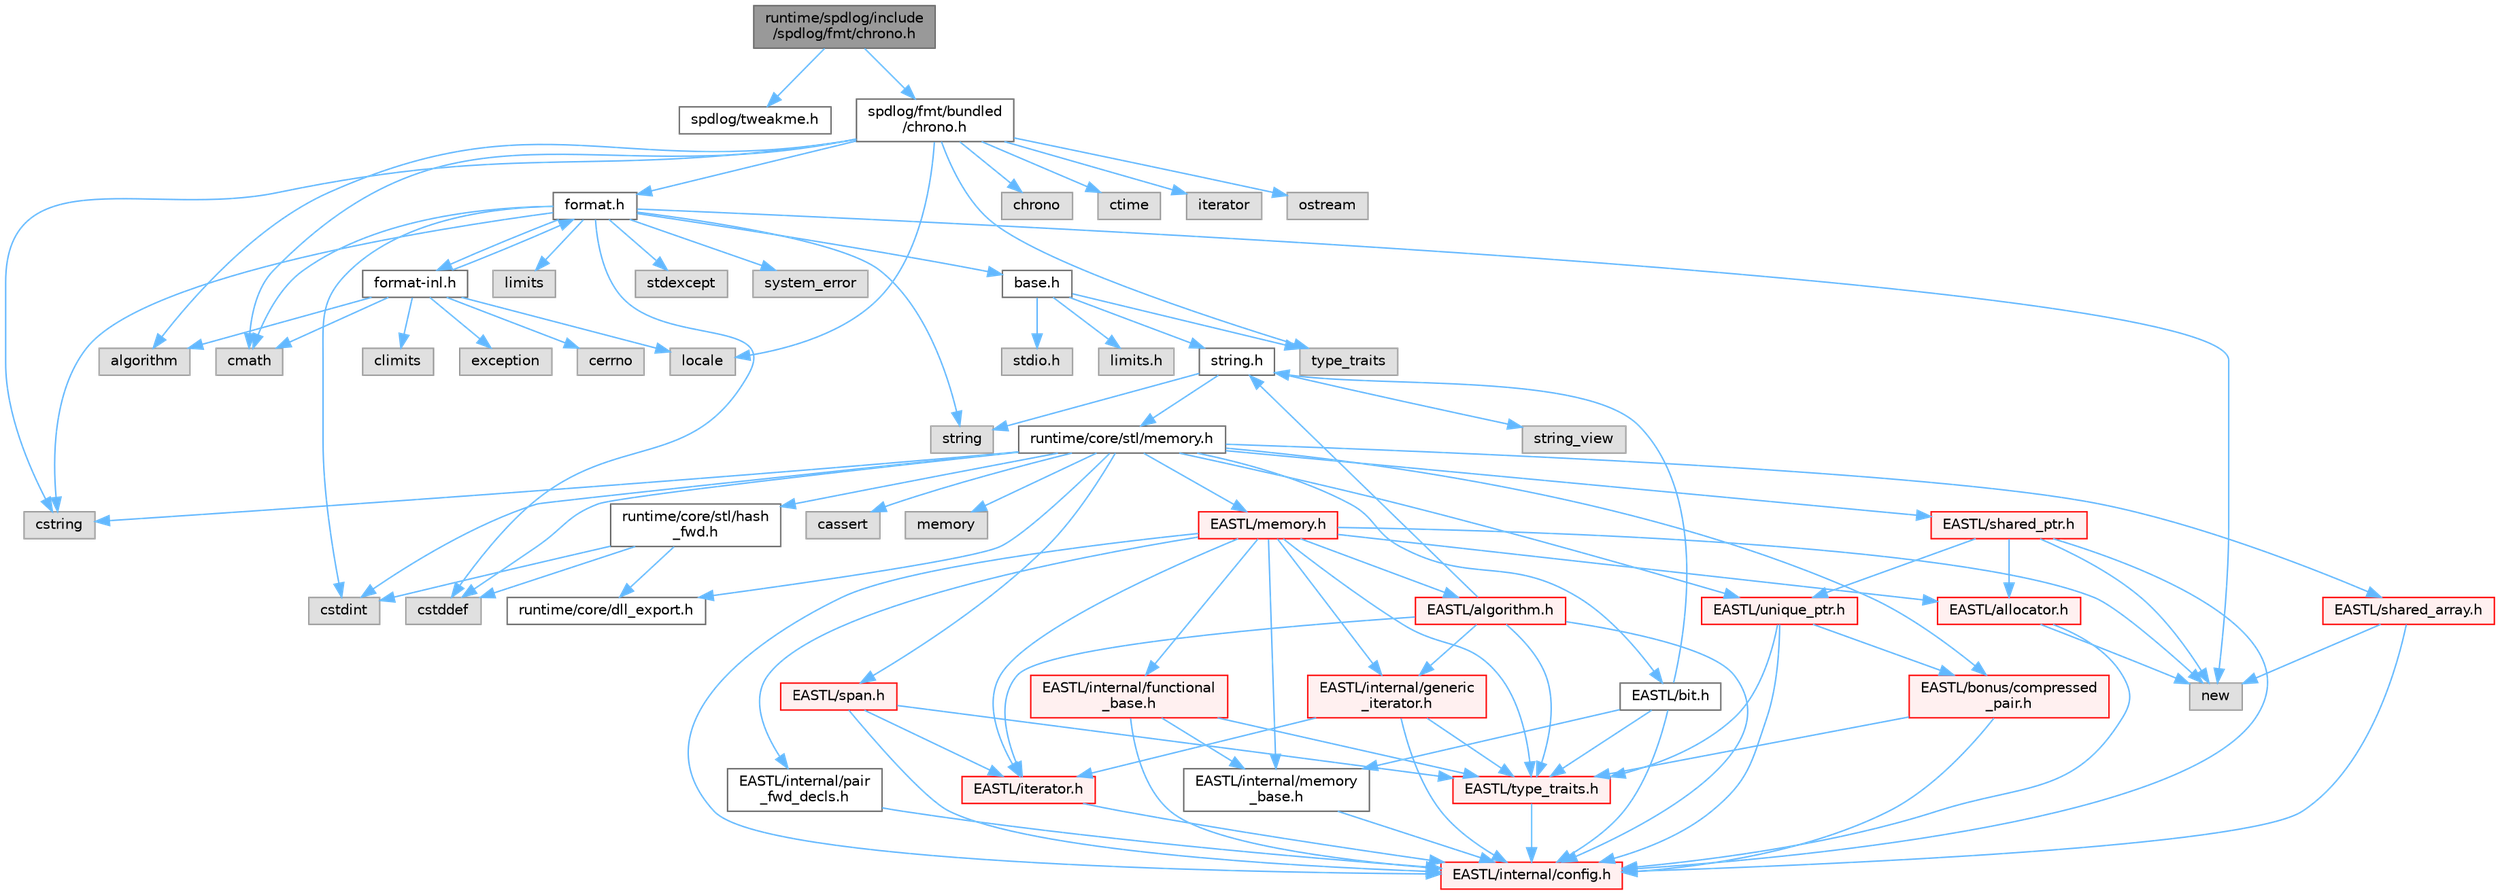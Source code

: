 digraph "runtime/spdlog/include/spdlog/fmt/chrono.h"
{
 // LATEX_PDF_SIZE
  bgcolor="transparent";
  edge [fontname=Helvetica,fontsize=10,labelfontname=Helvetica,labelfontsize=10];
  node [fontname=Helvetica,fontsize=10,shape=box,height=0.2,width=0.4];
  Node1 [id="Node000001",label="runtime/spdlog/include\l/spdlog/fmt/chrono.h",height=0.2,width=0.4,color="gray40", fillcolor="grey60", style="filled", fontcolor="black",tooltip=" "];
  Node1 -> Node2 [id="edge1_Node000001_Node000002",color="steelblue1",style="solid",tooltip=" "];
  Node2 [id="Node000002",label="spdlog/tweakme.h",height=0.2,width=0.4,color="grey40", fillcolor="white", style="filled",URL="$tweakme_8h.html",tooltip=" "];
  Node1 -> Node3 [id="edge2_Node000001_Node000003",color="steelblue1",style="solid",tooltip=" "];
  Node3 [id="Node000003",label="spdlog/fmt/bundled\l/chrono.h",height=0.2,width=0.4,color="grey40", fillcolor="white", style="filled",URL="$spdlog_2include_2spdlog_2fmt_2bundled_2chrono_8h.html",tooltip=" "];
  Node3 -> Node4 [id="edge3_Node000003_Node000004",color="steelblue1",style="solid",tooltip=" "];
  Node4 [id="Node000004",label="algorithm",height=0.2,width=0.4,color="grey60", fillcolor="#E0E0E0", style="filled",tooltip=" "];
  Node3 -> Node5 [id="edge4_Node000003_Node000005",color="steelblue1",style="solid",tooltip=" "];
  Node5 [id="Node000005",label="chrono",height=0.2,width=0.4,color="grey60", fillcolor="#E0E0E0", style="filled",tooltip=" "];
  Node3 -> Node6 [id="edge5_Node000003_Node000006",color="steelblue1",style="solid",tooltip=" "];
  Node6 [id="Node000006",label="cmath",height=0.2,width=0.4,color="grey60", fillcolor="#E0E0E0", style="filled",tooltip=" "];
  Node3 -> Node7 [id="edge6_Node000003_Node000007",color="steelblue1",style="solid",tooltip=" "];
  Node7 [id="Node000007",label="cstring",height=0.2,width=0.4,color="grey60", fillcolor="#E0E0E0", style="filled",tooltip=" "];
  Node3 -> Node8 [id="edge7_Node000003_Node000008",color="steelblue1",style="solid",tooltip=" "];
  Node8 [id="Node000008",label="ctime",height=0.2,width=0.4,color="grey60", fillcolor="#E0E0E0", style="filled",tooltip=" "];
  Node3 -> Node9 [id="edge8_Node000003_Node000009",color="steelblue1",style="solid",tooltip=" "];
  Node9 [id="Node000009",label="iterator",height=0.2,width=0.4,color="grey60", fillcolor="#E0E0E0", style="filled",tooltip=" "];
  Node3 -> Node10 [id="edge9_Node000003_Node000010",color="steelblue1",style="solid",tooltip=" "];
  Node10 [id="Node000010",label="locale",height=0.2,width=0.4,color="grey60", fillcolor="#E0E0E0", style="filled",tooltip=" "];
  Node3 -> Node11 [id="edge10_Node000003_Node000011",color="steelblue1",style="solid",tooltip=" "];
  Node11 [id="Node000011",label="ostream",height=0.2,width=0.4,color="grey60", fillcolor="#E0E0E0", style="filled",tooltip=" "];
  Node3 -> Node12 [id="edge11_Node000003_Node000012",color="steelblue1",style="solid",tooltip=" "];
  Node12 [id="Node000012",label="type_traits",height=0.2,width=0.4,color="grey60", fillcolor="#E0E0E0", style="filled",tooltip=" "];
  Node3 -> Node13 [id="edge12_Node000003_Node000013",color="steelblue1",style="solid",tooltip=" "];
  Node13 [id="Node000013",label="format.h",height=0.2,width=0.4,color="grey40", fillcolor="white", style="filled",URL="$spdlog_2include_2spdlog_2fmt_2bundled_2format_8h.html",tooltip=" "];
  Node13 -> Node14 [id="edge13_Node000013_Node000014",color="steelblue1",style="solid",tooltip=" "];
  Node14 [id="Node000014",label="base.h",height=0.2,width=0.4,color="grey40", fillcolor="white", style="filled",URL="$base_8h.html",tooltip=" "];
  Node14 -> Node15 [id="edge14_Node000014_Node000015",color="steelblue1",style="solid",tooltip=" "];
  Node15 [id="Node000015",label="limits.h",height=0.2,width=0.4,color="grey60", fillcolor="#E0E0E0", style="filled",tooltip=" "];
  Node14 -> Node16 [id="edge15_Node000014_Node000016",color="steelblue1",style="solid",tooltip=" "];
  Node16 [id="Node000016",label="stdio.h",height=0.2,width=0.4,color="grey60", fillcolor="#E0E0E0", style="filled",tooltip=" "];
  Node14 -> Node17 [id="edge16_Node000014_Node000017",color="steelblue1",style="solid",tooltip=" "];
  Node17 [id="Node000017",label="string.h",height=0.2,width=0.4,color="grey40", fillcolor="white", style="filled",URL="$string_8h.html",tooltip=" "];
  Node17 -> Node18 [id="edge17_Node000017_Node000018",color="steelblue1",style="solid",tooltip=" "];
  Node18 [id="Node000018",label="string",height=0.2,width=0.4,color="grey60", fillcolor="#E0E0E0", style="filled",tooltip=" "];
  Node17 -> Node19 [id="edge18_Node000017_Node000019",color="steelblue1",style="solid",tooltip=" "];
  Node19 [id="Node000019",label="string_view",height=0.2,width=0.4,color="grey60", fillcolor="#E0E0E0", style="filled",tooltip=" "];
  Node17 -> Node20 [id="edge19_Node000017_Node000020",color="steelblue1",style="solid",tooltip=" "];
  Node20 [id="Node000020",label="runtime/core/stl/memory.h",height=0.2,width=0.4,color="grey40", fillcolor="white", style="filled",URL="$core_2stl_2memory_8h.html",tooltip=" "];
  Node20 -> Node21 [id="edge20_Node000020_Node000021",color="steelblue1",style="solid",tooltip=" "];
  Node21 [id="Node000021",label="cstddef",height=0.2,width=0.4,color="grey60", fillcolor="#E0E0E0", style="filled",tooltip=" "];
  Node20 -> Node22 [id="edge21_Node000020_Node000022",color="steelblue1",style="solid",tooltip=" "];
  Node22 [id="Node000022",label="cstdint",height=0.2,width=0.4,color="grey60", fillcolor="#E0E0E0", style="filled",tooltip=" "];
  Node20 -> Node23 [id="edge22_Node000020_Node000023",color="steelblue1",style="solid",tooltip=" "];
  Node23 [id="Node000023",label="cassert",height=0.2,width=0.4,color="grey60", fillcolor="#E0E0E0", style="filled",tooltip=" "];
  Node20 -> Node24 [id="edge23_Node000020_Node000024",color="steelblue1",style="solid",tooltip=" "];
  Node24 [id="Node000024",label="memory",height=0.2,width=0.4,color="grey60", fillcolor="#E0E0E0", style="filled",tooltip=" "];
  Node20 -> Node7 [id="edge24_Node000020_Node000007",color="steelblue1",style="solid",tooltip=" "];
  Node20 -> Node25 [id="edge25_Node000020_Node000025",color="steelblue1",style="solid",tooltip=" "];
  Node25 [id="Node000025",label="EASTL/bit.h",height=0.2,width=0.4,color="grey40", fillcolor="white", style="filled",URL="$bit_8h.html",tooltip=" "];
  Node25 -> Node26 [id="edge26_Node000025_Node000026",color="steelblue1",style="solid",tooltip=" "];
  Node26 [id="Node000026",label="EASTL/internal/config.h",height=0.2,width=0.4,color="red", fillcolor="#FFF0F0", style="filled",URL="$config_8h.html",tooltip=" "];
  Node25 -> Node35 [id="edge27_Node000025_Node000035",color="steelblue1",style="solid",tooltip=" "];
  Node35 [id="Node000035",label="EASTL/internal/memory\l_base.h",height=0.2,width=0.4,color="grey40", fillcolor="white", style="filled",URL="$memory__base_8h.html",tooltip=" "];
  Node35 -> Node26 [id="edge28_Node000035_Node000026",color="steelblue1",style="solid",tooltip=" "];
  Node25 -> Node36 [id="edge29_Node000025_Node000036",color="steelblue1",style="solid",tooltip=" "];
  Node36 [id="Node000036",label="EASTL/type_traits.h",height=0.2,width=0.4,color="red", fillcolor="#FFF0F0", style="filled",URL="$_e_a_s_t_l_2include_2_e_a_s_t_l_2type__traits_8h.html",tooltip=" "];
  Node36 -> Node26 [id="edge30_Node000036_Node000026",color="steelblue1",style="solid",tooltip=" "];
  Node25 -> Node17 [id="edge31_Node000025_Node000017",color="steelblue1",style="solid",tooltip=" "];
  Node20 -> Node45 [id="edge32_Node000020_Node000045",color="steelblue1",style="solid",tooltip=" "];
  Node45 [id="Node000045",label="EASTL/memory.h",height=0.2,width=0.4,color="red", fillcolor="#FFF0F0", style="filled",URL="$_e_a_s_t_l_2include_2_e_a_s_t_l_2memory_8h.html",tooltip=" "];
  Node45 -> Node26 [id="edge33_Node000045_Node000026",color="steelblue1",style="solid",tooltip=" "];
  Node45 -> Node35 [id="edge34_Node000045_Node000035",color="steelblue1",style="solid",tooltip=" "];
  Node45 -> Node46 [id="edge35_Node000045_Node000046",color="steelblue1",style="solid",tooltip=" "];
  Node46 [id="Node000046",label="EASTL/internal/generic\l_iterator.h",height=0.2,width=0.4,color="red", fillcolor="#FFF0F0", style="filled",URL="$generic__iterator_8h.html",tooltip=" "];
  Node46 -> Node26 [id="edge36_Node000046_Node000026",color="steelblue1",style="solid",tooltip=" "];
  Node46 -> Node47 [id="edge37_Node000046_Node000047",color="steelblue1",style="solid",tooltip=" "];
  Node47 [id="Node000047",label="EASTL/iterator.h",height=0.2,width=0.4,color="red", fillcolor="#FFF0F0", style="filled",URL="$_e_a_s_t_l_2include_2_e_a_s_t_l_2iterator_8h.html",tooltip=" "];
  Node47 -> Node26 [id="edge38_Node000047_Node000026",color="steelblue1",style="solid",tooltip=" "];
  Node46 -> Node36 [id="edge39_Node000046_Node000036",color="steelblue1",style="solid",tooltip=" "];
  Node45 -> Node50 [id="edge40_Node000045_Node000050",color="steelblue1",style="solid",tooltip=" "];
  Node50 [id="Node000050",label="EASTL/internal/pair\l_fwd_decls.h",height=0.2,width=0.4,color="grey40", fillcolor="white", style="filled",URL="$pair__fwd__decls_8h.html",tooltip=" "];
  Node50 -> Node26 [id="edge41_Node000050_Node000026",color="steelblue1",style="solid",tooltip=" "];
  Node45 -> Node51 [id="edge42_Node000045_Node000051",color="steelblue1",style="solid",tooltip=" "];
  Node51 [id="Node000051",label="EASTL/internal/functional\l_base.h",height=0.2,width=0.4,color="red", fillcolor="#FFF0F0", style="filled",URL="$functional__base_8h.html",tooltip=" "];
  Node51 -> Node26 [id="edge43_Node000051_Node000026",color="steelblue1",style="solid",tooltip=" "];
  Node51 -> Node35 [id="edge44_Node000051_Node000035",color="steelblue1",style="solid",tooltip=" "];
  Node51 -> Node36 [id="edge45_Node000051_Node000036",color="steelblue1",style="solid",tooltip=" "];
  Node45 -> Node52 [id="edge46_Node000045_Node000052",color="steelblue1",style="solid",tooltip=" "];
  Node52 [id="Node000052",label="EASTL/algorithm.h",height=0.2,width=0.4,color="red", fillcolor="#FFF0F0", style="filled",URL="$_e_a_s_t_l_2include_2_e_a_s_t_l_2algorithm_8h.html",tooltip=" "];
  Node52 -> Node26 [id="edge47_Node000052_Node000026",color="steelblue1",style="solid",tooltip=" "];
  Node52 -> Node36 [id="edge48_Node000052_Node000036",color="steelblue1",style="solid",tooltip=" "];
  Node52 -> Node47 [id="edge49_Node000052_Node000047",color="steelblue1",style="solid",tooltip=" "];
  Node52 -> Node46 [id="edge50_Node000052_Node000046",color="steelblue1",style="solid",tooltip=" "];
  Node52 -> Node17 [id="edge51_Node000052_Node000017",color="steelblue1",style="solid",tooltip=" "];
  Node45 -> Node36 [id="edge52_Node000045_Node000036",color="steelblue1",style="solid",tooltip=" "];
  Node45 -> Node59 [id="edge53_Node000045_Node000059",color="steelblue1",style="solid",tooltip=" "];
  Node59 [id="Node000059",label="EASTL/allocator.h",height=0.2,width=0.4,color="red", fillcolor="#FFF0F0", style="filled",URL="$allocator_8h.html",tooltip=" "];
  Node59 -> Node26 [id="edge54_Node000059_Node000026",color="steelblue1",style="solid",tooltip=" "];
  Node59 -> Node60 [id="edge55_Node000059_Node000060",color="steelblue1",style="solid",tooltip=" "];
  Node60 [id="Node000060",label="new",height=0.2,width=0.4,color="grey60", fillcolor="#E0E0E0", style="filled",tooltip=" "];
  Node45 -> Node47 [id="edge56_Node000045_Node000047",color="steelblue1",style="solid",tooltip=" "];
  Node45 -> Node60 [id="edge57_Node000045_Node000060",color="steelblue1",style="solid",tooltip=" "];
  Node20 -> Node73 [id="edge58_Node000020_Node000073",color="steelblue1",style="solid",tooltip=" "];
  Node73 [id="Node000073",label="EASTL/shared_array.h",height=0.2,width=0.4,color="red", fillcolor="#FFF0F0", style="filled",URL="$shared__array_8h.html",tooltip=" "];
  Node73 -> Node26 [id="edge59_Node000073_Node000026",color="steelblue1",style="solid",tooltip=" "];
  Node73 -> Node60 [id="edge60_Node000073_Node000060",color="steelblue1",style="solid",tooltip=" "];
  Node20 -> Node75 [id="edge61_Node000020_Node000075",color="steelblue1",style="solid",tooltip=" "];
  Node75 [id="Node000075",label="EASTL/unique_ptr.h",height=0.2,width=0.4,color="red", fillcolor="#FFF0F0", style="filled",URL="$unique__ptr_8h.html",tooltip=" "];
  Node75 -> Node76 [id="edge62_Node000075_Node000076",color="steelblue1",style="solid",tooltip=" "];
  Node76 [id="Node000076",label="EASTL/bonus/compressed\l_pair.h",height=0.2,width=0.4,color="red", fillcolor="#FFF0F0", style="filled",URL="$compressed__pair_8h.html",tooltip=" "];
  Node76 -> Node26 [id="edge63_Node000076_Node000026",color="steelblue1",style="solid",tooltip=" "];
  Node76 -> Node36 [id="edge64_Node000076_Node000036",color="steelblue1",style="solid",tooltip=" "];
  Node75 -> Node26 [id="edge65_Node000075_Node000026",color="steelblue1",style="solid",tooltip=" "];
  Node75 -> Node36 [id="edge66_Node000075_Node000036",color="steelblue1",style="solid",tooltip=" "];
  Node20 -> Node78 [id="edge67_Node000020_Node000078",color="steelblue1",style="solid",tooltip=" "];
  Node78 [id="Node000078",label="EASTL/shared_ptr.h",height=0.2,width=0.4,color="red", fillcolor="#FFF0F0", style="filled",URL="$shared__ptr_8h.html",tooltip=" "];
  Node78 -> Node26 [id="edge68_Node000078_Node000026",color="steelblue1",style="solid",tooltip=" "];
  Node78 -> Node75 [id="edge69_Node000078_Node000075",color="steelblue1",style="solid",tooltip=" "];
  Node78 -> Node59 [id="edge70_Node000078_Node000059",color="steelblue1",style="solid",tooltip=" "];
  Node78 -> Node60 [id="edge71_Node000078_Node000060",color="steelblue1",style="solid",tooltip=" "];
  Node20 -> Node158 [id="edge72_Node000020_Node000158",color="steelblue1",style="solid",tooltip=" "];
  Node158 [id="Node000158",label="EASTL/span.h",height=0.2,width=0.4,color="red", fillcolor="#FFF0F0", style="filled",URL="$span_8h.html",tooltip=" "];
  Node158 -> Node26 [id="edge73_Node000158_Node000026",color="steelblue1",style="solid",tooltip=" "];
  Node158 -> Node36 [id="edge74_Node000158_Node000036",color="steelblue1",style="solid",tooltip=" "];
  Node158 -> Node47 [id="edge75_Node000158_Node000047",color="steelblue1",style="solid",tooltip=" "];
  Node20 -> Node76 [id="edge76_Node000020_Node000076",color="steelblue1",style="solid",tooltip=" "];
  Node20 -> Node161 [id="edge77_Node000020_Node000161",color="steelblue1",style="solid",tooltip=" "];
  Node161 [id="Node000161",label="runtime/core/dll_export.h",height=0.2,width=0.4,color="grey40", fillcolor="white", style="filled",URL="$dll__export_8h.html",tooltip=" "];
  Node20 -> Node162 [id="edge78_Node000020_Node000162",color="steelblue1",style="solid",tooltip=" "];
  Node162 [id="Node000162",label="runtime/core/stl/hash\l_fwd.h",height=0.2,width=0.4,color="grey40", fillcolor="white", style="filled",URL="$hash__fwd_8h.html",tooltip=" "];
  Node162 -> Node21 [id="edge79_Node000162_Node000021",color="steelblue1",style="solid",tooltip=" "];
  Node162 -> Node22 [id="edge80_Node000162_Node000022",color="steelblue1",style="solid",tooltip=" "];
  Node162 -> Node161 [id="edge81_Node000162_Node000161",color="steelblue1",style="solid",tooltip=" "];
  Node14 -> Node12 [id="edge82_Node000014_Node000012",color="steelblue1",style="solid",tooltip=" "];
  Node13 -> Node6 [id="edge83_Node000013_Node000006",color="steelblue1",style="solid",tooltip=" "];
  Node13 -> Node21 [id="edge84_Node000013_Node000021",color="steelblue1",style="solid",tooltip=" "];
  Node13 -> Node22 [id="edge85_Node000013_Node000022",color="steelblue1",style="solid",tooltip=" "];
  Node13 -> Node7 [id="edge86_Node000013_Node000007",color="steelblue1",style="solid",tooltip=" "];
  Node13 -> Node163 [id="edge87_Node000013_Node000163",color="steelblue1",style="solid",tooltip=" "];
  Node163 [id="Node000163",label="limits",height=0.2,width=0.4,color="grey60", fillcolor="#E0E0E0", style="filled",tooltip=" "];
  Node13 -> Node60 [id="edge88_Node000013_Node000060",color="steelblue1",style="solid",tooltip=" "];
  Node13 -> Node164 [id="edge89_Node000013_Node000164",color="steelblue1",style="solid",tooltip=" "];
  Node164 [id="Node000164",label="stdexcept",height=0.2,width=0.4,color="grey60", fillcolor="#E0E0E0", style="filled",tooltip=" "];
  Node13 -> Node18 [id="edge90_Node000013_Node000018",color="steelblue1",style="solid",tooltip=" "];
  Node13 -> Node165 [id="edge91_Node000013_Node000165",color="steelblue1",style="solid",tooltip=" "];
  Node165 [id="Node000165",label="system_error",height=0.2,width=0.4,color="grey60", fillcolor="#E0E0E0", style="filled",tooltip=" "];
  Node13 -> Node166 [id="edge92_Node000013_Node000166",color="steelblue1",style="solid",tooltip=" "];
  Node166 [id="Node000166",label="format-inl.h",height=0.2,width=0.4,color="grey40", fillcolor="white", style="filled",URL="$format-inl_8h.html",tooltip=" "];
  Node166 -> Node4 [id="edge93_Node000166_Node000004",color="steelblue1",style="solid",tooltip=" "];
  Node166 -> Node167 [id="edge94_Node000166_Node000167",color="steelblue1",style="solid",tooltip=" "];
  Node167 [id="Node000167",label="cerrno",height=0.2,width=0.4,color="grey60", fillcolor="#E0E0E0", style="filled",tooltip=" "];
  Node166 -> Node168 [id="edge95_Node000166_Node000168",color="steelblue1",style="solid",tooltip=" "];
  Node168 [id="Node000168",label="climits",height=0.2,width=0.4,color="grey60", fillcolor="#E0E0E0", style="filled",tooltip=" "];
  Node166 -> Node6 [id="edge96_Node000166_Node000006",color="steelblue1",style="solid",tooltip=" "];
  Node166 -> Node169 [id="edge97_Node000166_Node000169",color="steelblue1",style="solid",tooltip=" "];
  Node169 [id="Node000169",label="exception",height=0.2,width=0.4,color="grey60", fillcolor="#E0E0E0", style="filled",tooltip=" "];
  Node166 -> Node13 [id="edge98_Node000166_Node000013",color="steelblue1",style="solid",tooltip=" "];
  Node166 -> Node10 [id="edge99_Node000166_Node000010",color="steelblue1",style="solid",tooltip=" "];
}
